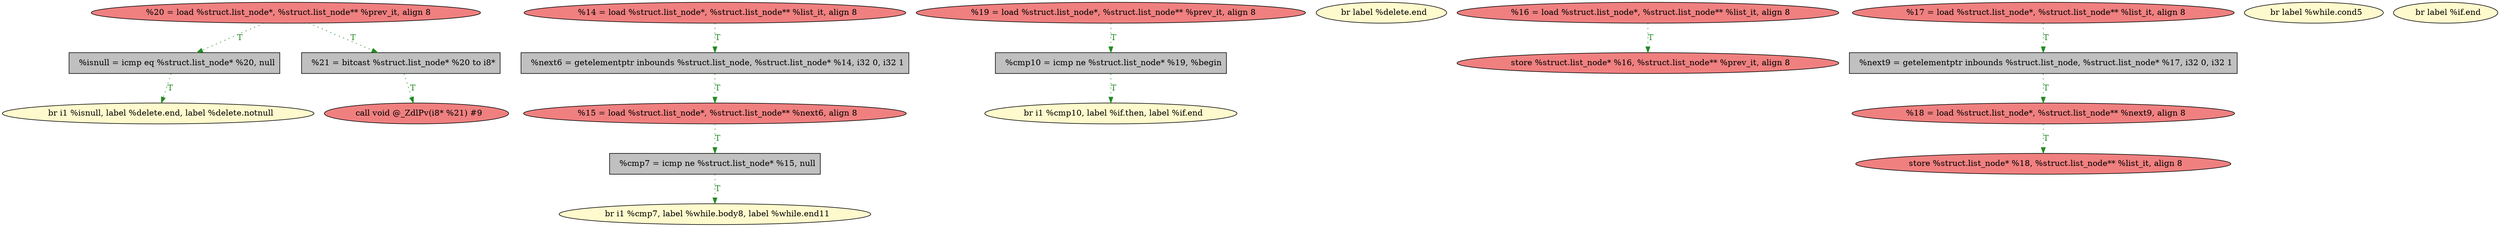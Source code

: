 
digraph G {


node581 [fillcolor=grey,label="  %isnull = icmp eq %struct.list_node* %20, null",shape=rectangle,style=filled ]
node580 [fillcolor=grey,label="  %next6 = getelementptr inbounds %struct.list_node, %struct.list_node* %14, i32 0, i32 1",shape=rectangle,style=filled ]
node579 [fillcolor=lemonchiffon,label="  br i1 %cmp10, label %if.then, label %if.end",shape=ellipse,style=filled ]
node577 [fillcolor=lemonchiffon,label="  br label %delete.end",shape=ellipse,style=filled ]
node576 [fillcolor=grey,label="  %cmp10 = icmp ne %struct.list_node* %19, %begin",shape=rectangle,style=filled ]
node562 [fillcolor=lightcoral,label="  call void @_ZdlPv(i8* %21) #9",shape=ellipse,style=filled ]
node570 [fillcolor=lightcoral,label="  %16 = load %struct.list_node*, %struct.list_node** %list_it, align 8",shape=ellipse,style=filled ]
node572 [fillcolor=lightcoral,label="  %17 = load %struct.list_node*, %struct.list_node** %list_it, align 8",shape=ellipse,style=filled ]
node573 [fillcolor=grey,label="  %next9 = getelementptr inbounds %struct.list_node, %struct.list_node* %17, i32 0, i32 1",shape=rectangle,style=filled ]
node560 [fillcolor=lemonchiffon,label="  br label %while.cond5",shape=ellipse,style=filled ]
node563 [fillcolor=lemonchiffon,label="  br i1 %isnull, label %delete.end, label %delete.notnull",shape=ellipse,style=filled ]
node568 [fillcolor=lightcoral,label="  %20 = load %struct.list_node*, %struct.list_node** %prev_it, align 8",shape=ellipse,style=filled ]
node578 [fillcolor=lightcoral,label="  store %struct.list_node* %18, %struct.list_node** %list_it, align 8",shape=ellipse,style=filled ]
node565 [fillcolor=grey,label="  %21 = bitcast %struct.list_node* %20 to i8*",shape=rectangle,style=filled ]
node561 [fillcolor=lemonchiffon,label="  br label %if.end",shape=ellipse,style=filled ]
node566 [fillcolor=grey,label="  %cmp7 = icmp ne %struct.list_node* %15, null",shape=rectangle,style=filled ]
node569 [fillcolor=lightcoral,label="  %15 = load %struct.list_node*, %struct.list_node** %next6, align 8",shape=ellipse,style=filled ]
node571 [fillcolor=lightcoral,label="  %14 = load %struct.list_node*, %struct.list_node** %list_it, align 8",shape=ellipse,style=filled ]
node567 [fillcolor=lightcoral,label="  %19 = load %struct.list_node*, %struct.list_node** %prev_it, align 8",shape=ellipse,style=filled ]
node574 [fillcolor=lightcoral,label="  %18 = load %struct.list_node*, %struct.list_node** %next9, align 8",shape=ellipse,style=filled ]
node564 [fillcolor=lemonchiffon,label="  br i1 %cmp7, label %while.body8, label %while.end11",shape=ellipse,style=filled ]
node575 [fillcolor=lightcoral,label="  store %struct.list_node* %16, %struct.list_node** %prev_it, align 8",shape=ellipse,style=filled ]

node569->node566 [style=dotted,color=forestgreen,label="T",fontcolor=forestgreen ]
node568->node581 [style=dotted,color=forestgreen,label="T",fontcolor=forestgreen ]
node567->node576 [style=dotted,color=forestgreen,label="T",fontcolor=forestgreen ]
node566->node564 [style=dotted,color=forestgreen,label="T",fontcolor=forestgreen ]
node568->node565 [style=dotted,color=forestgreen,label="T",fontcolor=forestgreen ]
node570->node575 [style=dotted,color=forestgreen,label="T",fontcolor=forestgreen ]
node572->node573 [style=dotted,color=forestgreen,label="T",fontcolor=forestgreen ]
node580->node569 [style=dotted,color=forestgreen,label="T",fontcolor=forestgreen ]
node574->node578 [style=dotted,color=forestgreen,label="T",fontcolor=forestgreen ]
node581->node563 [style=dotted,color=forestgreen,label="T",fontcolor=forestgreen ]
node565->node562 [style=dotted,color=forestgreen,label="T",fontcolor=forestgreen ]
node576->node579 [style=dotted,color=forestgreen,label="T",fontcolor=forestgreen ]
node571->node580 [style=dotted,color=forestgreen,label="T",fontcolor=forestgreen ]
node573->node574 [style=dotted,color=forestgreen,label="T",fontcolor=forestgreen ]


}
